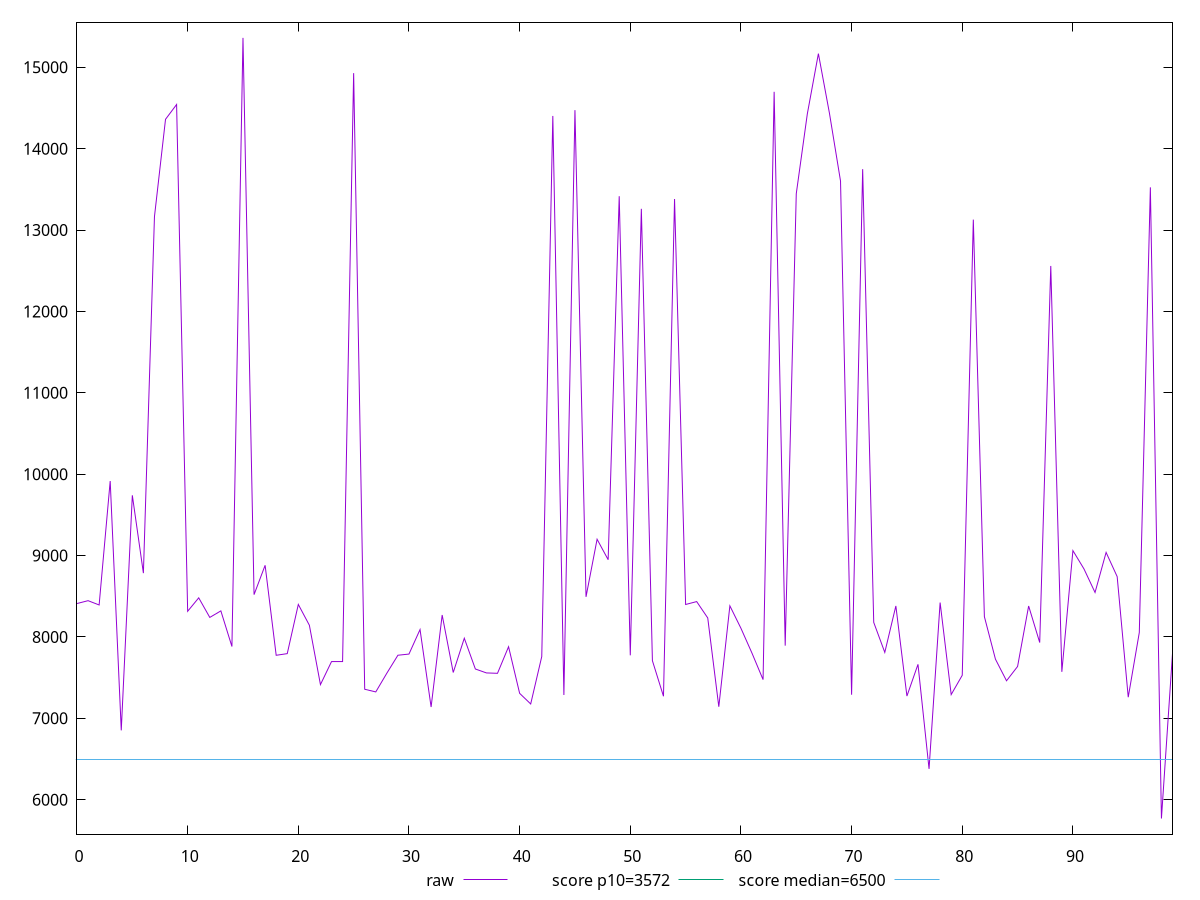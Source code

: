 reset

$raw <<EOF
0 8411.180000000002
1 8446.337000000001
2 8393.601
3 9916.228000000001
4 6852.807000000001
5 9741.226000000002
6 8784.850999999999
7 13165.985
8 14361.815
9 14543.594000000001
10 8316.022
11 8481.328999999998
12 8240.62
13 8320.856
14 7883.052
15 15361.995000000003
16 8520.625000000002
17 8881.052
18 7775.300000000001
19 7795.603999999999
20 8400.02
21 8144.028
22 7415.074
23 7697.648999999999
24 7697.996000000001
25 14928.947000000002
26 7357.796
27 7325.031999999999
28 7555.139999999999
29 7775.8640000000005
30 7790.271999999998
31 8091.532000000001
32 7140.084
33 8270.232
34 7563.835999999999
35 7984.798
36 7606.865999999999
37 7558.48
38 7553.7469999999985
39 7880.397999999999
40 7307.937999999999
41 7177.004
42 7759.844
43 14403.273
44 7287.051
45 14474.060000000001
46 8493.469000000001
47 9200.986999999997
48 8949.752000000002
49 13416.332000000002
50 7775.025
51 13261.603999999998
52 7708.6
53 7271.732
54 13382.057999999999
55 8399.431999999997
56 8435.126
57 8234.037999999999
58 7142.948
59 8382.912
60 8107.1720000000005
61 7801.164000000001
62 7476.188
63 14699.292000000001
64 7893.388000000001
65 13447.216
66 14428.701000000001
67 15168.506999999998
68 14435.190999999997
69 13602.89
70 7290.712000000001
71 13748.895
72 8179.361999999999
73 7810.716
74 8381.507999999998
75 7274.232
76 7663.964
77 6379.090999999999
78 8423.315999999999
79 7292.415999999999
80 7529.7880000000005
81 13129.32
82 8250.228
83 7727.528000000001
84 7461.891999999999
85 7637.8240000000005
86 8380.772
87 7931.739999999999
88 12559.985999999999
89 7571.684
90 9061.572
91 8836.612
92 8547.184
93 9039.215000000006
94 8742.030000000002
95 7260.356
96 8055.276000000002
97 13525.653000000002
98 5769.343000000001
99 7796.867999999999
EOF

set key outside below
set xrange [0:99]
set yrange [5577.489960000001:15553.848040000003]
set trange [5577.489960000001:15553.848040000003]
set terminal svg size 640, 500 enhanced background rgb 'white'
set output "reports/report_00027_2021-02-24T12-40-31.850Z/first-cpu-idle/samples/astro/raw/values.svg"

plot $raw title "raw" with line, \
     3572 title "score p10=3572", \
     6500 title "score median=6500"

reset
